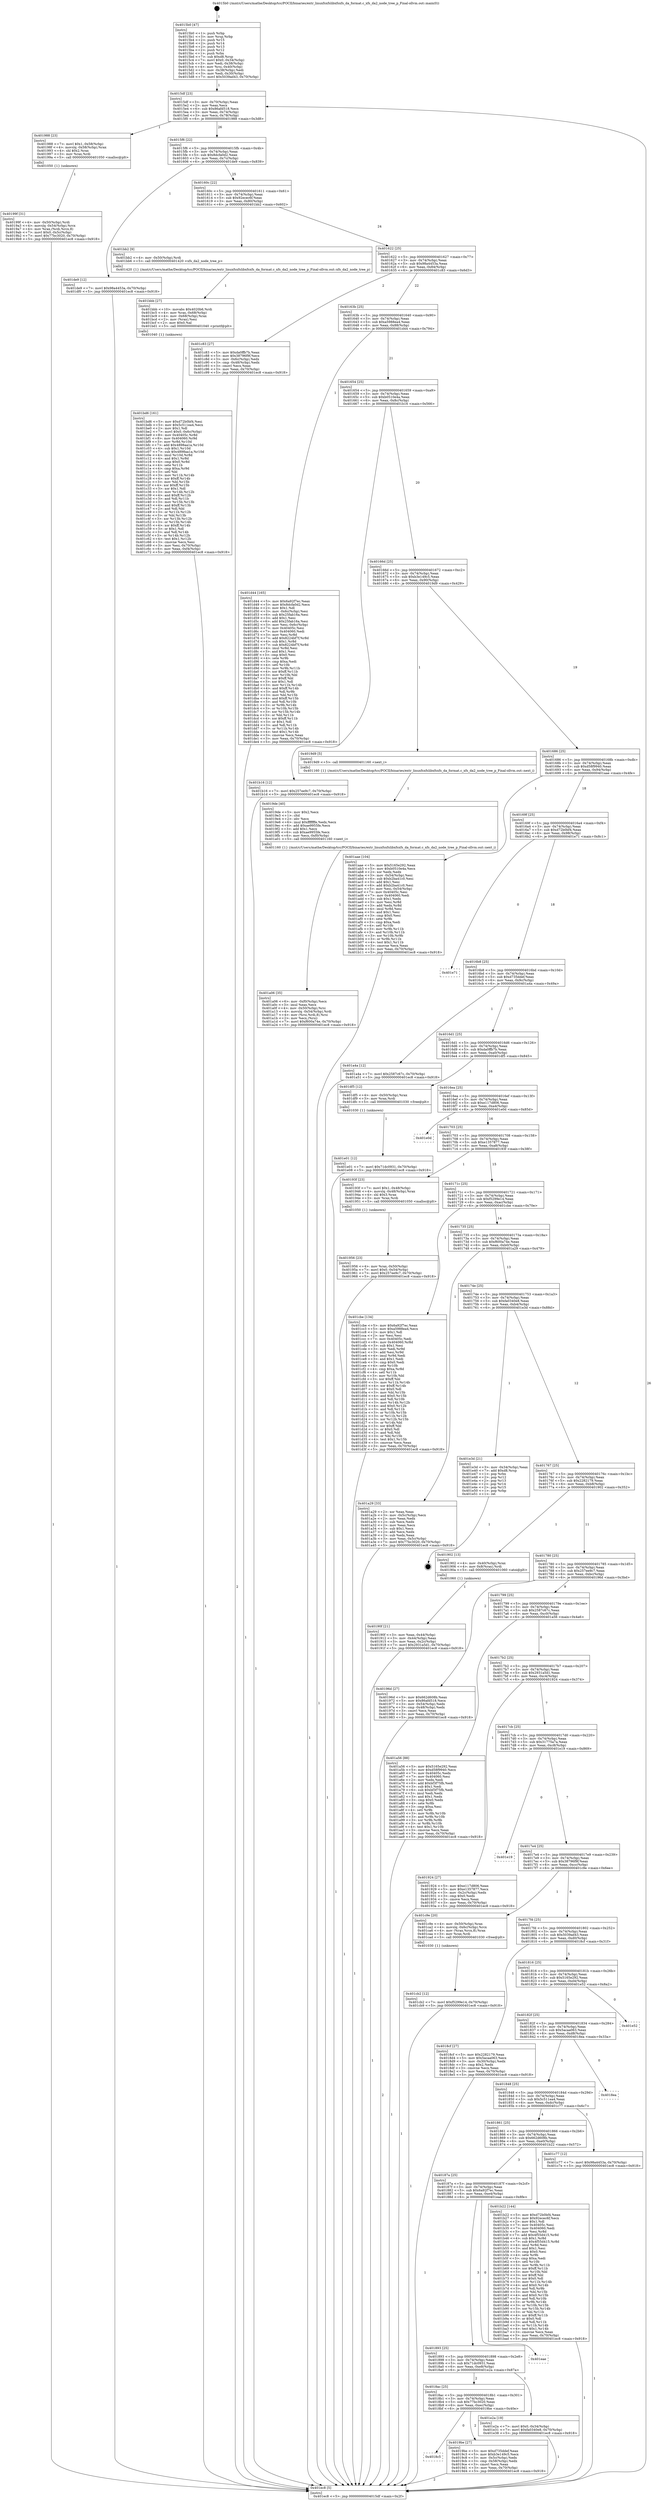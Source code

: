 digraph "0x4015b0" {
  label = "0x4015b0 (/mnt/c/Users/mathe/Desktop/tcc/POCII/binaries/extr_linuxfsxfslibxfsxfs_da_format.c_xfs_da2_node_tree_p_Final-ollvm.out::main(0))"
  labelloc = "t"
  node[shape=record]

  Entry [label="",width=0.3,height=0.3,shape=circle,fillcolor=black,style=filled]
  "0x4015df" [label="{
     0x4015df [23]\l
     | [instrs]\l
     &nbsp;&nbsp;0x4015df \<+3\>: mov -0x70(%rbp),%eax\l
     &nbsp;&nbsp;0x4015e2 \<+2\>: mov %eax,%ecx\l
     &nbsp;&nbsp;0x4015e4 \<+6\>: sub $0x86afd518,%ecx\l
     &nbsp;&nbsp;0x4015ea \<+3\>: mov %eax,-0x74(%rbp)\l
     &nbsp;&nbsp;0x4015ed \<+3\>: mov %ecx,-0x78(%rbp)\l
     &nbsp;&nbsp;0x4015f0 \<+6\>: je 0000000000401988 \<main+0x3d8\>\l
  }"]
  "0x401988" [label="{
     0x401988 [23]\l
     | [instrs]\l
     &nbsp;&nbsp;0x401988 \<+7\>: movl $0x1,-0x58(%rbp)\l
     &nbsp;&nbsp;0x40198f \<+4\>: movslq -0x58(%rbp),%rax\l
     &nbsp;&nbsp;0x401993 \<+4\>: shl $0x2,%rax\l
     &nbsp;&nbsp;0x401997 \<+3\>: mov %rax,%rdi\l
     &nbsp;&nbsp;0x40199a \<+5\>: call 0000000000401050 \<malloc@plt\>\l
     | [calls]\l
     &nbsp;&nbsp;0x401050 \{1\} (unknown)\l
  }"]
  "0x4015f6" [label="{
     0x4015f6 [22]\l
     | [instrs]\l
     &nbsp;&nbsp;0x4015f6 \<+5\>: jmp 00000000004015fb \<main+0x4b\>\l
     &nbsp;&nbsp;0x4015fb \<+3\>: mov -0x74(%rbp),%eax\l
     &nbsp;&nbsp;0x4015fe \<+5\>: sub $0x8dcfa0d2,%eax\l
     &nbsp;&nbsp;0x401603 \<+3\>: mov %eax,-0x7c(%rbp)\l
     &nbsp;&nbsp;0x401606 \<+6\>: je 0000000000401de9 \<main+0x839\>\l
  }"]
  Exit [label="",width=0.3,height=0.3,shape=circle,fillcolor=black,style=filled,peripheries=2]
  "0x401de9" [label="{
     0x401de9 [12]\l
     | [instrs]\l
     &nbsp;&nbsp;0x401de9 \<+7\>: movl $0x98a4453a,-0x70(%rbp)\l
     &nbsp;&nbsp;0x401df0 \<+5\>: jmp 0000000000401ec8 \<main+0x918\>\l
  }"]
  "0x40160c" [label="{
     0x40160c [22]\l
     | [instrs]\l
     &nbsp;&nbsp;0x40160c \<+5\>: jmp 0000000000401611 \<main+0x61\>\l
     &nbsp;&nbsp;0x401611 \<+3\>: mov -0x74(%rbp),%eax\l
     &nbsp;&nbsp;0x401614 \<+5\>: sub $0x92ecec6f,%eax\l
     &nbsp;&nbsp;0x401619 \<+3\>: mov %eax,-0x80(%rbp)\l
     &nbsp;&nbsp;0x40161c \<+6\>: je 0000000000401bb2 \<main+0x602\>\l
  }"]
  "0x401e01" [label="{
     0x401e01 [12]\l
     | [instrs]\l
     &nbsp;&nbsp;0x401e01 \<+7\>: movl $0x71dc0931,-0x70(%rbp)\l
     &nbsp;&nbsp;0x401e08 \<+5\>: jmp 0000000000401ec8 \<main+0x918\>\l
  }"]
  "0x401bb2" [label="{
     0x401bb2 [9]\l
     | [instrs]\l
     &nbsp;&nbsp;0x401bb2 \<+4\>: mov -0x50(%rbp),%rdi\l
     &nbsp;&nbsp;0x401bb6 \<+5\>: call 0000000000401420 \<xfs_da2_node_tree_p\>\l
     | [calls]\l
     &nbsp;&nbsp;0x401420 \{1\} (/mnt/c/Users/mathe/Desktop/tcc/POCII/binaries/extr_linuxfsxfslibxfsxfs_da_format.c_xfs_da2_node_tree_p_Final-ollvm.out::xfs_da2_node_tree_p)\l
  }"]
  "0x401622" [label="{
     0x401622 [25]\l
     | [instrs]\l
     &nbsp;&nbsp;0x401622 \<+5\>: jmp 0000000000401627 \<main+0x77\>\l
     &nbsp;&nbsp;0x401627 \<+3\>: mov -0x74(%rbp),%eax\l
     &nbsp;&nbsp;0x40162a \<+5\>: sub $0x98a4453a,%eax\l
     &nbsp;&nbsp;0x40162f \<+6\>: mov %eax,-0x84(%rbp)\l
     &nbsp;&nbsp;0x401635 \<+6\>: je 0000000000401c83 \<main+0x6d3\>\l
  }"]
  "0x401cb2" [label="{
     0x401cb2 [12]\l
     | [instrs]\l
     &nbsp;&nbsp;0x401cb2 \<+7\>: movl $0xf5299e14,-0x70(%rbp)\l
     &nbsp;&nbsp;0x401cb9 \<+5\>: jmp 0000000000401ec8 \<main+0x918\>\l
  }"]
  "0x401c83" [label="{
     0x401c83 [27]\l
     | [instrs]\l
     &nbsp;&nbsp;0x401c83 \<+5\>: mov $0xda0ffb7b,%eax\l
     &nbsp;&nbsp;0x401c88 \<+5\>: mov $0x38796f9f,%ecx\l
     &nbsp;&nbsp;0x401c8d \<+3\>: mov -0x6c(%rbp),%edx\l
     &nbsp;&nbsp;0x401c90 \<+3\>: cmp -0x48(%rbp),%edx\l
     &nbsp;&nbsp;0x401c93 \<+3\>: cmovl %ecx,%eax\l
     &nbsp;&nbsp;0x401c96 \<+3\>: mov %eax,-0x70(%rbp)\l
     &nbsp;&nbsp;0x401c99 \<+5\>: jmp 0000000000401ec8 \<main+0x918\>\l
  }"]
  "0x40163b" [label="{
     0x40163b [25]\l
     | [instrs]\l
     &nbsp;&nbsp;0x40163b \<+5\>: jmp 0000000000401640 \<main+0x90\>\l
     &nbsp;&nbsp;0x401640 \<+3\>: mov -0x74(%rbp),%eax\l
     &nbsp;&nbsp;0x401643 \<+5\>: sub $0xa5988ea4,%eax\l
     &nbsp;&nbsp;0x401648 \<+6\>: mov %eax,-0x88(%rbp)\l
     &nbsp;&nbsp;0x40164e \<+6\>: je 0000000000401d44 \<main+0x794\>\l
  }"]
  "0x401bd6" [label="{
     0x401bd6 [161]\l
     | [instrs]\l
     &nbsp;&nbsp;0x401bd6 \<+5\>: mov $0xd72b0bf4,%esi\l
     &nbsp;&nbsp;0x401bdb \<+5\>: mov $0x5c511ea4,%ecx\l
     &nbsp;&nbsp;0x401be0 \<+2\>: mov $0x1,%dl\l
     &nbsp;&nbsp;0x401be2 \<+7\>: movl $0x0,-0x6c(%rbp)\l
     &nbsp;&nbsp;0x401be9 \<+8\>: mov 0x40405c,%r8d\l
     &nbsp;&nbsp;0x401bf1 \<+8\>: mov 0x404060,%r9d\l
     &nbsp;&nbsp;0x401bf9 \<+3\>: mov %r8d,%r10d\l
     &nbsp;&nbsp;0x401bfc \<+7\>: add $0x4898aa1a,%r10d\l
     &nbsp;&nbsp;0x401c03 \<+4\>: sub $0x1,%r10d\l
     &nbsp;&nbsp;0x401c07 \<+7\>: sub $0x4898aa1a,%r10d\l
     &nbsp;&nbsp;0x401c0e \<+4\>: imul %r10d,%r8d\l
     &nbsp;&nbsp;0x401c12 \<+4\>: and $0x1,%r8d\l
     &nbsp;&nbsp;0x401c16 \<+4\>: cmp $0x0,%r8d\l
     &nbsp;&nbsp;0x401c1a \<+4\>: sete %r11b\l
     &nbsp;&nbsp;0x401c1e \<+4\>: cmp $0xa,%r9d\l
     &nbsp;&nbsp;0x401c22 \<+3\>: setl %bl\l
     &nbsp;&nbsp;0x401c25 \<+3\>: mov %r11b,%r14b\l
     &nbsp;&nbsp;0x401c28 \<+4\>: xor $0xff,%r14b\l
     &nbsp;&nbsp;0x401c2c \<+3\>: mov %bl,%r15b\l
     &nbsp;&nbsp;0x401c2f \<+4\>: xor $0xff,%r15b\l
     &nbsp;&nbsp;0x401c33 \<+3\>: xor $0x1,%dl\l
     &nbsp;&nbsp;0x401c36 \<+3\>: mov %r14b,%r12b\l
     &nbsp;&nbsp;0x401c39 \<+4\>: and $0xff,%r12b\l
     &nbsp;&nbsp;0x401c3d \<+3\>: and %dl,%r11b\l
     &nbsp;&nbsp;0x401c40 \<+3\>: mov %r15b,%r13b\l
     &nbsp;&nbsp;0x401c43 \<+4\>: and $0xff,%r13b\l
     &nbsp;&nbsp;0x401c47 \<+2\>: and %dl,%bl\l
     &nbsp;&nbsp;0x401c49 \<+3\>: or %r11b,%r12b\l
     &nbsp;&nbsp;0x401c4c \<+3\>: or %bl,%r13b\l
     &nbsp;&nbsp;0x401c4f \<+3\>: xor %r13b,%r12b\l
     &nbsp;&nbsp;0x401c52 \<+3\>: or %r15b,%r14b\l
     &nbsp;&nbsp;0x401c55 \<+4\>: xor $0xff,%r14b\l
     &nbsp;&nbsp;0x401c59 \<+3\>: or $0x1,%dl\l
     &nbsp;&nbsp;0x401c5c \<+3\>: and %dl,%r14b\l
     &nbsp;&nbsp;0x401c5f \<+3\>: or %r14b,%r12b\l
     &nbsp;&nbsp;0x401c62 \<+4\>: test $0x1,%r12b\l
     &nbsp;&nbsp;0x401c66 \<+3\>: cmovne %ecx,%esi\l
     &nbsp;&nbsp;0x401c69 \<+3\>: mov %esi,-0x70(%rbp)\l
     &nbsp;&nbsp;0x401c6c \<+6\>: mov %eax,-0xf4(%rbp)\l
     &nbsp;&nbsp;0x401c72 \<+5\>: jmp 0000000000401ec8 \<main+0x918\>\l
  }"]
  "0x401d44" [label="{
     0x401d44 [165]\l
     | [instrs]\l
     &nbsp;&nbsp;0x401d44 \<+5\>: mov $0x6a92f7ec,%eax\l
     &nbsp;&nbsp;0x401d49 \<+5\>: mov $0x8dcfa0d2,%ecx\l
     &nbsp;&nbsp;0x401d4e \<+2\>: mov $0x1,%dl\l
     &nbsp;&nbsp;0x401d50 \<+3\>: mov -0x6c(%rbp),%esi\l
     &nbsp;&nbsp;0x401d53 \<+6\>: sub $0x25fab16a,%esi\l
     &nbsp;&nbsp;0x401d59 \<+3\>: add $0x1,%esi\l
     &nbsp;&nbsp;0x401d5c \<+6\>: add $0x25fab16a,%esi\l
     &nbsp;&nbsp;0x401d62 \<+3\>: mov %esi,-0x6c(%rbp)\l
     &nbsp;&nbsp;0x401d65 \<+7\>: mov 0x40405c,%esi\l
     &nbsp;&nbsp;0x401d6c \<+7\>: mov 0x404060,%edi\l
     &nbsp;&nbsp;0x401d73 \<+3\>: mov %esi,%r8d\l
     &nbsp;&nbsp;0x401d76 \<+7\>: add $0x8224bf7f,%r8d\l
     &nbsp;&nbsp;0x401d7d \<+4\>: sub $0x1,%r8d\l
     &nbsp;&nbsp;0x401d81 \<+7\>: sub $0x8224bf7f,%r8d\l
     &nbsp;&nbsp;0x401d88 \<+4\>: imul %r8d,%esi\l
     &nbsp;&nbsp;0x401d8c \<+3\>: and $0x1,%esi\l
     &nbsp;&nbsp;0x401d8f \<+3\>: cmp $0x0,%esi\l
     &nbsp;&nbsp;0x401d92 \<+4\>: sete %r9b\l
     &nbsp;&nbsp;0x401d96 \<+3\>: cmp $0xa,%edi\l
     &nbsp;&nbsp;0x401d99 \<+4\>: setl %r10b\l
     &nbsp;&nbsp;0x401d9d \<+3\>: mov %r9b,%r11b\l
     &nbsp;&nbsp;0x401da0 \<+4\>: xor $0xff,%r11b\l
     &nbsp;&nbsp;0x401da4 \<+3\>: mov %r10b,%bl\l
     &nbsp;&nbsp;0x401da7 \<+3\>: xor $0xff,%bl\l
     &nbsp;&nbsp;0x401daa \<+3\>: xor $0x1,%dl\l
     &nbsp;&nbsp;0x401dad \<+3\>: mov %r11b,%r14b\l
     &nbsp;&nbsp;0x401db0 \<+4\>: and $0xff,%r14b\l
     &nbsp;&nbsp;0x401db4 \<+3\>: and %dl,%r9b\l
     &nbsp;&nbsp;0x401db7 \<+3\>: mov %bl,%r15b\l
     &nbsp;&nbsp;0x401dba \<+4\>: and $0xff,%r15b\l
     &nbsp;&nbsp;0x401dbe \<+3\>: and %dl,%r10b\l
     &nbsp;&nbsp;0x401dc1 \<+3\>: or %r9b,%r14b\l
     &nbsp;&nbsp;0x401dc4 \<+3\>: or %r10b,%r15b\l
     &nbsp;&nbsp;0x401dc7 \<+3\>: xor %r15b,%r14b\l
     &nbsp;&nbsp;0x401dca \<+3\>: or %bl,%r11b\l
     &nbsp;&nbsp;0x401dcd \<+4\>: xor $0xff,%r11b\l
     &nbsp;&nbsp;0x401dd1 \<+3\>: or $0x1,%dl\l
     &nbsp;&nbsp;0x401dd4 \<+3\>: and %dl,%r11b\l
     &nbsp;&nbsp;0x401dd7 \<+3\>: or %r11b,%r14b\l
     &nbsp;&nbsp;0x401dda \<+4\>: test $0x1,%r14b\l
     &nbsp;&nbsp;0x401dde \<+3\>: cmovne %ecx,%eax\l
     &nbsp;&nbsp;0x401de1 \<+3\>: mov %eax,-0x70(%rbp)\l
     &nbsp;&nbsp;0x401de4 \<+5\>: jmp 0000000000401ec8 \<main+0x918\>\l
  }"]
  "0x401654" [label="{
     0x401654 [25]\l
     | [instrs]\l
     &nbsp;&nbsp;0x401654 \<+5\>: jmp 0000000000401659 \<main+0xa9\>\l
     &nbsp;&nbsp;0x401659 \<+3\>: mov -0x74(%rbp),%eax\l
     &nbsp;&nbsp;0x40165c \<+5\>: sub $0xb0510e4a,%eax\l
     &nbsp;&nbsp;0x401661 \<+6\>: mov %eax,-0x8c(%rbp)\l
     &nbsp;&nbsp;0x401667 \<+6\>: je 0000000000401b16 \<main+0x566\>\l
  }"]
  "0x401bbb" [label="{
     0x401bbb [27]\l
     | [instrs]\l
     &nbsp;&nbsp;0x401bbb \<+10\>: movabs $0x4020b6,%rdi\l
     &nbsp;&nbsp;0x401bc5 \<+4\>: mov %rax,-0x68(%rbp)\l
     &nbsp;&nbsp;0x401bc9 \<+4\>: mov -0x68(%rbp),%rax\l
     &nbsp;&nbsp;0x401bcd \<+2\>: mov (%rax),%esi\l
     &nbsp;&nbsp;0x401bcf \<+2\>: mov $0x0,%al\l
     &nbsp;&nbsp;0x401bd1 \<+5\>: call 0000000000401040 \<printf@plt\>\l
     | [calls]\l
     &nbsp;&nbsp;0x401040 \{1\} (unknown)\l
  }"]
  "0x401b16" [label="{
     0x401b16 [12]\l
     | [instrs]\l
     &nbsp;&nbsp;0x401b16 \<+7\>: movl $0x257ee9c7,-0x70(%rbp)\l
     &nbsp;&nbsp;0x401b1d \<+5\>: jmp 0000000000401ec8 \<main+0x918\>\l
  }"]
  "0x40166d" [label="{
     0x40166d [25]\l
     | [instrs]\l
     &nbsp;&nbsp;0x40166d \<+5\>: jmp 0000000000401672 \<main+0xc2\>\l
     &nbsp;&nbsp;0x401672 \<+3\>: mov -0x74(%rbp),%eax\l
     &nbsp;&nbsp;0x401675 \<+5\>: sub $0xb3e149c5,%eax\l
     &nbsp;&nbsp;0x40167a \<+6\>: mov %eax,-0x90(%rbp)\l
     &nbsp;&nbsp;0x401680 \<+6\>: je 00000000004019d9 \<main+0x429\>\l
  }"]
  "0x401a06" [label="{
     0x401a06 [35]\l
     | [instrs]\l
     &nbsp;&nbsp;0x401a06 \<+6\>: mov -0xf0(%rbp),%ecx\l
     &nbsp;&nbsp;0x401a0c \<+3\>: imul %eax,%ecx\l
     &nbsp;&nbsp;0x401a0f \<+4\>: mov -0x50(%rbp),%rsi\l
     &nbsp;&nbsp;0x401a13 \<+4\>: movslq -0x54(%rbp),%rdi\l
     &nbsp;&nbsp;0x401a17 \<+4\>: mov (%rsi,%rdi,8),%rsi\l
     &nbsp;&nbsp;0x401a1b \<+2\>: mov %ecx,(%rsi)\l
     &nbsp;&nbsp;0x401a1d \<+7\>: movl $0xf600a74e,-0x70(%rbp)\l
     &nbsp;&nbsp;0x401a24 \<+5\>: jmp 0000000000401ec8 \<main+0x918\>\l
  }"]
  "0x4019d9" [label="{
     0x4019d9 [5]\l
     | [instrs]\l
     &nbsp;&nbsp;0x4019d9 \<+5\>: call 0000000000401160 \<next_i\>\l
     | [calls]\l
     &nbsp;&nbsp;0x401160 \{1\} (/mnt/c/Users/mathe/Desktop/tcc/POCII/binaries/extr_linuxfsxfslibxfsxfs_da_format.c_xfs_da2_node_tree_p_Final-ollvm.out::next_i)\l
  }"]
  "0x401686" [label="{
     0x401686 [25]\l
     | [instrs]\l
     &nbsp;&nbsp;0x401686 \<+5\>: jmp 000000000040168b \<main+0xdb\>\l
     &nbsp;&nbsp;0x40168b \<+3\>: mov -0x74(%rbp),%eax\l
     &nbsp;&nbsp;0x40168e \<+5\>: sub $0xd58f9940,%eax\l
     &nbsp;&nbsp;0x401693 \<+6\>: mov %eax,-0x94(%rbp)\l
     &nbsp;&nbsp;0x401699 \<+6\>: je 0000000000401aae \<main+0x4fe\>\l
  }"]
  "0x4019de" [label="{
     0x4019de [40]\l
     | [instrs]\l
     &nbsp;&nbsp;0x4019de \<+5\>: mov $0x2,%ecx\l
     &nbsp;&nbsp;0x4019e3 \<+1\>: cltd\l
     &nbsp;&nbsp;0x4019e4 \<+2\>: idiv %ecx\l
     &nbsp;&nbsp;0x4019e6 \<+6\>: imul $0xfffffffe,%edx,%ecx\l
     &nbsp;&nbsp;0x4019ec \<+6\>: add $0xae9955fe,%ecx\l
     &nbsp;&nbsp;0x4019f2 \<+3\>: add $0x1,%ecx\l
     &nbsp;&nbsp;0x4019f5 \<+6\>: sub $0xae9955fe,%ecx\l
     &nbsp;&nbsp;0x4019fb \<+6\>: mov %ecx,-0xf0(%rbp)\l
     &nbsp;&nbsp;0x401a01 \<+5\>: call 0000000000401160 \<next_i\>\l
     | [calls]\l
     &nbsp;&nbsp;0x401160 \{1\} (/mnt/c/Users/mathe/Desktop/tcc/POCII/binaries/extr_linuxfsxfslibxfsxfs_da_format.c_xfs_da2_node_tree_p_Final-ollvm.out::next_i)\l
  }"]
  "0x401aae" [label="{
     0x401aae [104]\l
     | [instrs]\l
     &nbsp;&nbsp;0x401aae \<+5\>: mov $0x5165e292,%eax\l
     &nbsp;&nbsp;0x401ab3 \<+5\>: mov $0xb0510e4a,%ecx\l
     &nbsp;&nbsp;0x401ab8 \<+2\>: xor %edx,%edx\l
     &nbsp;&nbsp;0x401aba \<+3\>: mov -0x54(%rbp),%esi\l
     &nbsp;&nbsp;0x401abd \<+6\>: sub $0xb2ba41c0,%esi\l
     &nbsp;&nbsp;0x401ac3 \<+3\>: add $0x1,%esi\l
     &nbsp;&nbsp;0x401ac6 \<+6\>: add $0xb2ba41c0,%esi\l
     &nbsp;&nbsp;0x401acc \<+3\>: mov %esi,-0x54(%rbp)\l
     &nbsp;&nbsp;0x401acf \<+7\>: mov 0x40405c,%esi\l
     &nbsp;&nbsp;0x401ad6 \<+7\>: mov 0x404060,%edi\l
     &nbsp;&nbsp;0x401add \<+3\>: sub $0x1,%edx\l
     &nbsp;&nbsp;0x401ae0 \<+3\>: mov %esi,%r8d\l
     &nbsp;&nbsp;0x401ae3 \<+3\>: add %edx,%r8d\l
     &nbsp;&nbsp;0x401ae6 \<+4\>: imul %r8d,%esi\l
     &nbsp;&nbsp;0x401aea \<+3\>: and $0x1,%esi\l
     &nbsp;&nbsp;0x401aed \<+3\>: cmp $0x0,%esi\l
     &nbsp;&nbsp;0x401af0 \<+4\>: sete %r9b\l
     &nbsp;&nbsp;0x401af4 \<+3\>: cmp $0xa,%edi\l
     &nbsp;&nbsp;0x401af7 \<+4\>: setl %r10b\l
     &nbsp;&nbsp;0x401afb \<+3\>: mov %r9b,%r11b\l
     &nbsp;&nbsp;0x401afe \<+3\>: and %r10b,%r11b\l
     &nbsp;&nbsp;0x401b01 \<+3\>: xor %r10b,%r9b\l
     &nbsp;&nbsp;0x401b04 \<+3\>: or %r9b,%r11b\l
     &nbsp;&nbsp;0x401b07 \<+4\>: test $0x1,%r11b\l
     &nbsp;&nbsp;0x401b0b \<+3\>: cmovne %ecx,%eax\l
     &nbsp;&nbsp;0x401b0e \<+3\>: mov %eax,-0x70(%rbp)\l
     &nbsp;&nbsp;0x401b11 \<+5\>: jmp 0000000000401ec8 \<main+0x918\>\l
  }"]
  "0x40169f" [label="{
     0x40169f [25]\l
     | [instrs]\l
     &nbsp;&nbsp;0x40169f \<+5\>: jmp 00000000004016a4 \<main+0xf4\>\l
     &nbsp;&nbsp;0x4016a4 \<+3\>: mov -0x74(%rbp),%eax\l
     &nbsp;&nbsp;0x4016a7 \<+5\>: sub $0xd72b0bf4,%eax\l
     &nbsp;&nbsp;0x4016ac \<+6\>: mov %eax,-0x98(%rbp)\l
     &nbsp;&nbsp;0x4016b2 \<+6\>: je 0000000000401e71 \<main+0x8c1\>\l
  }"]
  "0x4018c5" [label="{
     0x4018c5\l
  }", style=dashed]
  "0x401e71" [label="{
     0x401e71\l
  }", style=dashed]
  "0x4016b8" [label="{
     0x4016b8 [25]\l
     | [instrs]\l
     &nbsp;&nbsp;0x4016b8 \<+5\>: jmp 00000000004016bd \<main+0x10d\>\l
     &nbsp;&nbsp;0x4016bd \<+3\>: mov -0x74(%rbp),%eax\l
     &nbsp;&nbsp;0x4016c0 \<+5\>: sub $0xd735ddef,%eax\l
     &nbsp;&nbsp;0x4016c5 \<+6\>: mov %eax,-0x9c(%rbp)\l
     &nbsp;&nbsp;0x4016cb \<+6\>: je 0000000000401a4a \<main+0x49a\>\l
  }"]
  "0x4019be" [label="{
     0x4019be [27]\l
     | [instrs]\l
     &nbsp;&nbsp;0x4019be \<+5\>: mov $0xd735ddef,%eax\l
     &nbsp;&nbsp;0x4019c3 \<+5\>: mov $0xb3e149c5,%ecx\l
     &nbsp;&nbsp;0x4019c8 \<+3\>: mov -0x5c(%rbp),%edx\l
     &nbsp;&nbsp;0x4019cb \<+3\>: cmp -0x58(%rbp),%edx\l
     &nbsp;&nbsp;0x4019ce \<+3\>: cmovl %ecx,%eax\l
     &nbsp;&nbsp;0x4019d1 \<+3\>: mov %eax,-0x70(%rbp)\l
     &nbsp;&nbsp;0x4019d4 \<+5\>: jmp 0000000000401ec8 \<main+0x918\>\l
  }"]
  "0x401a4a" [label="{
     0x401a4a [12]\l
     | [instrs]\l
     &nbsp;&nbsp;0x401a4a \<+7\>: movl $0x2587c67c,-0x70(%rbp)\l
     &nbsp;&nbsp;0x401a51 \<+5\>: jmp 0000000000401ec8 \<main+0x918\>\l
  }"]
  "0x4016d1" [label="{
     0x4016d1 [25]\l
     | [instrs]\l
     &nbsp;&nbsp;0x4016d1 \<+5\>: jmp 00000000004016d6 \<main+0x126\>\l
     &nbsp;&nbsp;0x4016d6 \<+3\>: mov -0x74(%rbp),%eax\l
     &nbsp;&nbsp;0x4016d9 \<+5\>: sub $0xda0ffb7b,%eax\l
     &nbsp;&nbsp;0x4016de \<+6\>: mov %eax,-0xa0(%rbp)\l
     &nbsp;&nbsp;0x4016e4 \<+6\>: je 0000000000401df5 \<main+0x845\>\l
  }"]
  "0x4018ac" [label="{
     0x4018ac [25]\l
     | [instrs]\l
     &nbsp;&nbsp;0x4018ac \<+5\>: jmp 00000000004018b1 \<main+0x301\>\l
     &nbsp;&nbsp;0x4018b1 \<+3\>: mov -0x74(%rbp),%eax\l
     &nbsp;&nbsp;0x4018b4 \<+5\>: sub $0x77bc3020,%eax\l
     &nbsp;&nbsp;0x4018b9 \<+6\>: mov %eax,-0xec(%rbp)\l
     &nbsp;&nbsp;0x4018bf \<+6\>: je 00000000004019be \<main+0x40e\>\l
  }"]
  "0x401df5" [label="{
     0x401df5 [12]\l
     | [instrs]\l
     &nbsp;&nbsp;0x401df5 \<+4\>: mov -0x50(%rbp),%rax\l
     &nbsp;&nbsp;0x401df9 \<+3\>: mov %rax,%rdi\l
     &nbsp;&nbsp;0x401dfc \<+5\>: call 0000000000401030 \<free@plt\>\l
     | [calls]\l
     &nbsp;&nbsp;0x401030 \{1\} (unknown)\l
  }"]
  "0x4016ea" [label="{
     0x4016ea [25]\l
     | [instrs]\l
     &nbsp;&nbsp;0x4016ea \<+5\>: jmp 00000000004016ef \<main+0x13f\>\l
     &nbsp;&nbsp;0x4016ef \<+3\>: mov -0x74(%rbp),%eax\l
     &nbsp;&nbsp;0x4016f2 \<+5\>: sub $0xe117d806,%eax\l
     &nbsp;&nbsp;0x4016f7 \<+6\>: mov %eax,-0xa4(%rbp)\l
     &nbsp;&nbsp;0x4016fd \<+6\>: je 0000000000401e0d \<main+0x85d\>\l
  }"]
  "0x401e2a" [label="{
     0x401e2a [19]\l
     | [instrs]\l
     &nbsp;&nbsp;0x401e2a \<+7\>: movl $0x0,-0x34(%rbp)\l
     &nbsp;&nbsp;0x401e31 \<+7\>: movl $0xfa0340e8,-0x70(%rbp)\l
     &nbsp;&nbsp;0x401e38 \<+5\>: jmp 0000000000401ec8 \<main+0x918\>\l
  }"]
  "0x401e0d" [label="{
     0x401e0d\l
  }", style=dashed]
  "0x401703" [label="{
     0x401703 [25]\l
     | [instrs]\l
     &nbsp;&nbsp;0x401703 \<+5\>: jmp 0000000000401708 \<main+0x158\>\l
     &nbsp;&nbsp;0x401708 \<+3\>: mov -0x74(%rbp),%eax\l
     &nbsp;&nbsp;0x40170b \<+5\>: sub $0xe1357877,%eax\l
     &nbsp;&nbsp;0x401710 \<+6\>: mov %eax,-0xa8(%rbp)\l
     &nbsp;&nbsp;0x401716 \<+6\>: je 000000000040193f \<main+0x38f\>\l
  }"]
  "0x401893" [label="{
     0x401893 [25]\l
     | [instrs]\l
     &nbsp;&nbsp;0x401893 \<+5\>: jmp 0000000000401898 \<main+0x2e8\>\l
     &nbsp;&nbsp;0x401898 \<+3\>: mov -0x74(%rbp),%eax\l
     &nbsp;&nbsp;0x40189b \<+5\>: sub $0x71dc0931,%eax\l
     &nbsp;&nbsp;0x4018a0 \<+6\>: mov %eax,-0xe8(%rbp)\l
     &nbsp;&nbsp;0x4018a6 \<+6\>: je 0000000000401e2a \<main+0x87a\>\l
  }"]
  "0x40193f" [label="{
     0x40193f [23]\l
     | [instrs]\l
     &nbsp;&nbsp;0x40193f \<+7\>: movl $0x1,-0x48(%rbp)\l
     &nbsp;&nbsp;0x401946 \<+4\>: movslq -0x48(%rbp),%rax\l
     &nbsp;&nbsp;0x40194a \<+4\>: shl $0x3,%rax\l
     &nbsp;&nbsp;0x40194e \<+3\>: mov %rax,%rdi\l
     &nbsp;&nbsp;0x401951 \<+5\>: call 0000000000401050 \<malloc@plt\>\l
     | [calls]\l
     &nbsp;&nbsp;0x401050 \{1\} (unknown)\l
  }"]
  "0x40171c" [label="{
     0x40171c [25]\l
     | [instrs]\l
     &nbsp;&nbsp;0x40171c \<+5\>: jmp 0000000000401721 \<main+0x171\>\l
     &nbsp;&nbsp;0x401721 \<+3\>: mov -0x74(%rbp),%eax\l
     &nbsp;&nbsp;0x401724 \<+5\>: sub $0xf5299e14,%eax\l
     &nbsp;&nbsp;0x401729 \<+6\>: mov %eax,-0xac(%rbp)\l
     &nbsp;&nbsp;0x40172f \<+6\>: je 0000000000401cbe \<main+0x70e\>\l
  }"]
  "0x401eae" [label="{
     0x401eae\l
  }", style=dashed]
  "0x401cbe" [label="{
     0x401cbe [134]\l
     | [instrs]\l
     &nbsp;&nbsp;0x401cbe \<+5\>: mov $0x6a92f7ec,%eax\l
     &nbsp;&nbsp;0x401cc3 \<+5\>: mov $0xa5988ea4,%ecx\l
     &nbsp;&nbsp;0x401cc8 \<+2\>: mov $0x1,%dl\l
     &nbsp;&nbsp;0x401cca \<+2\>: xor %esi,%esi\l
     &nbsp;&nbsp;0x401ccc \<+7\>: mov 0x40405c,%edi\l
     &nbsp;&nbsp;0x401cd3 \<+8\>: mov 0x404060,%r8d\l
     &nbsp;&nbsp;0x401cdb \<+3\>: sub $0x1,%esi\l
     &nbsp;&nbsp;0x401cde \<+3\>: mov %edi,%r9d\l
     &nbsp;&nbsp;0x401ce1 \<+3\>: add %esi,%r9d\l
     &nbsp;&nbsp;0x401ce4 \<+4\>: imul %r9d,%edi\l
     &nbsp;&nbsp;0x401ce8 \<+3\>: and $0x1,%edi\l
     &nbsp;&nbsp;0x401ceb \<+3\>: cmp $0x0,%edi\l
     &nbsp;&nbsp;0x401cee \<+4\>: sete %r10b\l
     &nbsp;&nbsp;0x401cf2 \<+4\>: cmp $0xa,%r8d\l
     &nbsp;&nbsp;0x401cf6 \<+4\>: setl %r11b\l
     &nbsp;&nbsp;0x401cfa \<+3\>: mov %r10b,%bl\l
     &nbsp;&nbsp;0x401cfd \<+3\>: xor $0xff,%bl\l
     &nbsp;&nbsp;0x401d00 \<+3\>: mov %r11b,%r14b\l
     &nbsp;&nbsp;0x401d03 \<+4\>: xor $0xff,%r14b\l
     &nbsp;&nbsp;0x401d07 \<+3\>: xor $0x0,%dl\l
     &nbsp;&nbsp;0x401d0a \<+3\>: mov %bl,%r15b\l
     &nbsp;&nbsp;0x401d0d \<+4\>: and $0x0,%r15b\l
     &nbsp;&nbsp;0x401d11 \<+3\>: and %dl,%r10b\l
     &nbsp;&nbsp;0x401d14 \<+3\>: mov %r14b,%r12b\l
     &nbsp;&nbsp;0x401d17 \<+4\>: and $0x0,%r12b\l
     &nbsp;&nbsp;0x401d1b \<+3\>: and %dl,%r11b\l
     &nbsp;&nbsp;0x401d1e \<+3\>: or %r10b,%r15b\l
     &nbsp;&nbsp;0x401d21 \<+3\>: or %r11b,%r12b\l
     &nbsp;&nbsp;0x401d24 \<+3\>: xor %r12b,%r15b\l
     &nbsp;&nbsp;0x401d27 \<+3\>: or %r14b,%bl\l
     &nbsp;&nbsp;0x401d2a \<+3\>: xor $0xff,%bl\l
     &nbsp;&nbsp;0x401d2d \<+3\>: or $0x0,%dl\l
     &nbsp;&nbsp;0x401d30 \<+2\>: and %dl,%bl\l
     &nbsp;&nbsp;0x401d32 \<+3\>: or %bl,%r15b\l
     &nbsp;&nbsp;0x401d35 \<+4\>: test $0x1,%r15b\l
     &nbsp;&nbsp;0x401d39 \<+3\>: cmovne %ecx,%eax\l
     &nbsp;&nbsp;0x401d3c \<+3\>: mov %eax,-0x70(%rbp)\l
     &nbsp;&nbsp;0x401d3f \<+5\>: jmp 0000000000401ec8 \<main+0x918\>\l
  }"]
  "0x401735" [label="{
     0x401735 [25]\l
     | [instrs]\l
     &nbsp;&nbsp;0x401735 \<+5\>: jmp 000000000040173a \<main+0x18a\>\l
     &nbsp;&nbsp;0x40173a \<+3\>: mov -0x74(%rbp),%eax\l
     &nbsp;&nbsp;0x40173d \<+5\>: sub $0xf600a74e,%eax\l
     &nbsp;&nbsp;0x401742 \<+6\>: mov %eax,-0xb0(%rbp)\l
     &nbsp;&nbsp;0x401748 \<+6\>: je 0000000000401a29 \<main+0x479\>\l
  }"]
  "0x40187a" [label="{
     0x40187a [25]\l
     | [instrs]\l
     &nbsp;&nbsp;0x40187a \<+5\>: jmp 000000000040187f \<main+0x2cf\>\l
     &nbsp;&nbsp;0x40187f \<+3\>: mov -0x74(%rbp),%eax\l
     &nbsp;&nbsp;0x401882 \<+5\>: sub $0x6a92f7ec,%eax\l
     &nbsp;&nbsp;0x401887 \<+6\>: mov %eax,-0xe4(%rbp)\l
     &nbsp;&nbsp;0x40188d \<+6\>: je 0000000000401eae \<main+0x8fe\>\l
  }"]
  "0x401a29" [label="{
     0x401a29 [33]\l
     | [instrs]\l
     &nbsp;&nbsp;0x401a29 \<+2\>: xor %eax,%eax\l
     &nbsp;&nbsp;0x401a2b \<+3\>: mov -0x5c(%rbp),%ecx\l
     &nbsp;&nbsp;0x401a2e \<+2\>: mov %eax,%edx\l
     &nbsp;&nbsp;0x401a30 \<+2\>: sub %ecx,%edx\l
     &nbsp;&nbsp;0x401a32 \<+2\>: mov %eax,%ecx\l
     &nbsp;&nbsp;0x401a34 \<+3\>: sub $0x1,%ecx\l
     &nbsp;&nbsp;0x401a37 \<+2\>: add %ecx,%edx\l
     &nbsp;&nbsp;0x401a39 \<+2\>: sub %edx,%eax\l
     &nbsp;&nbsp;0x401a3b \<+3\>: mov %eax,-0x5c(%rbp)\l
     &nbsp;&nbsp;0x401a3e \<+7\>: movl $0x77bc3020,-0x70(%rbp)\l
     &nbsp;&nbsp;0x401a45 \<+5\>: jmp 0000000000401ec8 \<main+0x918\>\l
  }"]
  "0x40174e" [label="{
     0x40174e [25]\l
     | [instrs]\l
     &nbsp;&nbsp;0x40174e \<+5\>: jmp 0000000000401753 \<main+0x1a3\>\l
     &nbsp;&nbsp;0x401753 \<+3\>: mov -0x74(%rbp),%eax\l
     &nbsp;&nbsp;0x401756 \<+5\>: sub $0xfa0340e8,%eax\l
     &nbsp;&nbsp;0x40175b \<+6\>: mov %eax,-0xb4(%rbp)\l
     &nbsp;&nbsp;0x401761 \<+6\>: je 0000000000401e3d \<main+0x88d\>\l
  }"]
  "0x401b22" [label="{
     0x401b22 [144]\l
     | [instrs]\l
     &nbsp;&nbsp;0x401b22 \<+5\>: mov $0xd72b0bf4,%eax\l
     &nbsp;&nbsp;0x401b27 \<+5\>: mov $0x92ecec6f,%ecx\l
     &nbsp;&nbsp;0x401b2c \<+2\>: mov $0x1,%dl\l
     &nbsp;&nbsp;0x401b2e \<+7\>: mov 0x40405c,%esi\l
     &nbsp;&nbsp;0x401b35 \<+7\>: mov 0x404060,%edi\l
     &nbsp;&nbsp;0x401b3c \<+3\>: mov %esi,%r8d\l
     &nbsp;&nbsp;0x401b3f \<+7\>: add $0x4f55d415,%r8d\l
     &nbsp;&nbsp;0x401b46 \<+4\>: sub $0x1,%r8d\l
     &nbsp;&nbsp;0x401b4a \<+7\>: sub $0x4f55d415,%r8d\l
     &nbsp;&nbsp;0x401b51 \<+4\>: imul %r8d,%esi\l
     &nbsp;&nbsp;0x401b55 \<+3\>: and $0x1,%esi\l
     &nbsp;&nbsp;0x401b58 \<+3\>: cmp $0x0,%esi\l
     &nbsp;&nbsp;0x401b5b \<+4\>: sete %r9b\l
     &nbsp;&nbsp;0x401b5f \<+3\>: cmp $0xa,%edi\l
     &nbsp;&nbsp;0x401b62 \<+4\>: setl %r10b\l
     &nbsp;&nbsp;0x401b66 \<+3\>: mov %r9b,%r11b\l
     &nbsp;&nbsp;0x401b69 \<+4\>: xor $0xff,%r11b\l
     &nbsp;&nbsp;0x401b6d \<+3\>: mov %r10b,%bl\l
     &nbsp;&nbsp;0x401b70 \<+3\>: xor $0xff,%bl\l
     &nbsp;&nbsp;0x401b73 \<+3\>: xor $0x0,%dl\l
     &nbsp;&nbsp;0x401b76 \<+3\>: mov %r11b,%r14b\l
     &nbsp;&nbsp;0x401b79 \<+4\>: and $0x0,%r14b\l
     &nbsp;&nbsp;0x401b7d \<+3\>: and %dl,%r9b\l
     &nbsp;&nbsp;0x401b80 \<+3\>: mov %bl,%r15b\l
     &nbsp;&nbsp;0x401b83 \<+4\>: and $0x0,%r15b\l
     &nbsp;&nbsp;0x401b87 \<+3\>: and %dl,%r10b\l
     &nbsp;&nbsp;0x401b8a \<+3\>: or %r9b,%r14b\l
     &nbsp;&nbsp;0x401b8d \<+3\>: or %r10b,%r15b\l
     &nbsp;&nbsp;0x401b90 \<+3\>: xor %r15b,%r14b\l
     &nbsp;&nbsp;0x401b93 \<+3\>: or %bl,%r11b\l
     &nbsp;&nbsp;0x401b96 \<+4\>: xor $0xff,%r11b\l
     &nbsp;&nbsp;0x401b9a \<+3\>: or $0x0,%dl\l
     &nbsp;&nbsp;0x401b9d \<+3\>: and %dl,%r11b\l
     &nbsp;&nbsp;0x401ba0 \<+3\>: or %r11b,%r14b\l
     &nbsp;&nbsp;0x401ba3 \<+4\>: test $0x1,%r14b\l
     &nbsp;&nbsp;0x401ba7 \<+3\>: cmovne %ecx,%eax\l
     &nbsp;&nbsp;0x401baa \<+3\>: mov %eax,-0x70(%rbp)\l
     &nbsp;&nbsp;0x401bad \<+5\>: jmp 0000000000401ec8 \<main+0x918\>\l
  }"]
  "0x401e3d" [label="{
     0x401e3d [21]\l
     | [instrs]\l
     &nbsp;&nbsp;0x401e3d \<+3\>: mov -0x34(%rbp),%eax\l
     &nbsp;&nbsp;0x401e40 \<+7\>: add $0xd8,%rsp\l
     &nbsp;&nbsp;0x401e47 \<+1\>: pop %rbx\l
     &nbsp;&nbsp;0x401e48 \<+2\>: pop %r12\l
     &nbsp;&nbsp;0x401e4a \<+2\>: pop %r13\l
     &nbsp;&nbsp;0x401e4c \<+2\>: pop %r14\l
     &nbsp;&nbsp;0x401e4e \<+2\>: pop %r15\l
     &nbsp;&nbsp;0x401e50 \<+1\>: pop %rbp\l
     &nbsp;&nbsp;0x401e51 \<+1\>: ret\l
  }"]
  "0x401767" [label="{
     0x401767 [25]\l
     | [instrs]\l
     &nbsp;&nbsp;0x401767 \<+5\>: jmp 000000000040176c \<main+0x1bc\>\l
     &nbsp;&nbsp;0x40176c \<+3\>: mov -0x74(%rbp),%eax\l
     &nbsp;&nbsp;0x40176f \<+5\>: sub $0x2282179,%eax\l
     &nbsp;&nbsp;0x401774 \<+6\>: mov %eax,-0xb8(%rbp)\l
     &nbsp;&nbsp;0x40177a \<+6\>: je 0000000000401902 \<main+0x352\>\l
  }"]
  "0x401861" [label="{
     0x401861 [25]\l
     | [instrs]\l
     &nbsp;&nbsp;0x401861 \<+5\>: jmp 0000000000401866 \<main+0x2b6\>\l
     &nbsp;&nbsp;0x401866 \<+3\>: mov -0x74(%rbp),%eax\l
     &nbsp;&nbsp;0x401869 \<+5\>: sub $0x662d608b,%eax\l
     &nbsp;&nbsp;0x40186e \<+6\>: mov %eax,-0xe0(%rbp)\l
     &nbsp;&nbsp;0x401874 \<+6\>: je 0000000000401b22 \<main+0x572\>\l
  }"]
  "0x401902" [label="{
     0x401902 [13]\l
     | [instrs]\l
     &nbsp;&nbsp;0x401902 \<+4\>: mov -0x40(%rbp),%rax\l
     &nbsp;&nbsp;0x401906 \<+4\>: mov 0x8(%rax),%rdi\l
     &nbsp;&nbsp;0x40190a \<+5\>: call 0000000000401060 \<atoi@plt\>\l
     | [calls]\l
     &nbsp;&nbsp;0x401060 \{1\} (unknown)\l
  }"]
  "0x401780" [label="{
     0x401780 [25]\l
     | [instrs]\l
     &nbsp;&nbsp;0x401780 \<+5\>: jmp 0000000000401785 \<main+0x1d5\>\l
     &nbsp;&nbsp;0x401785 \<+3\>: mov -0x74(%rbp),%eax\l
     &nbsp;&nbsp;0x401788 \<+5\>: sub $0x257ee9c7,%eax\l
     &nbsp;&nbsp;0x40178d \<+6\>: mov %eax,-0xbc(%rbp)\l
     &nbsp;&nbsp;0x401793 \<+6\>: je 000000000040196d \<main+0x3bd\>\l
  }"]
  "0x401c77" [label="{
     0x401c77 [12]\l
     | [instrs]\l
     &nbsp;&nbsp;0x401c77 \<+7\>: movl $0x98a4453a,-0x70(%rbp)\l
     &nbsp;&nbsp;0x401c7e \<+5\>: jmp 0000000000401ec8 \<main+0x918\>\l
  }"]
  "0x40196d" [label="{
     0x40196d [27]\l
     | [instrs]\l
     &nbsp;&nbsp;0x40196d \<+5\>: mov $0x662d608b,%eax\l
     &nbsp;&nbsp;0x401972 \<+5\>: mov $0x86afd518,%ecx\l
     &nbsp;&nbsp;0x401977 \<+3\>: mov -0x54(%rbp),%edx\l
     &nbsp;&nbsp;0x40197a \<+3\>: cmp -0x48(%rbp),%edx\l
     &nbsp;&nbsp;0x40197d \<+3\>: cmovl %ecx,%eax\l
     &nbsp;&nbsp;0x401980 \<+3\>: mov %eax,-0x70(%rbp)\l
     &nbsp;&nbsp;0x401983 \<+5\>: jmp 0000000000401ec8 \<main+0x918\>\l
  }"]
  "0x401799" [label="{
     0x401799 [25]\l
     | [instrs]\l
     &nbsp;&nbsp;0x401799 \<+5\>: jmp 000000000040179e \<main+0x1ee\>\l
     &nbsp;&nbsp;0x40179e \<+3\>: mov -0x74(%rbp),%eax\l
     &nbsp;&nbsp;0x4017a1 \<+5\>: sub $0x2587c67c,%eax\l
     &nbsp;&nbsp;0x4017a6 \<+6\>: mov %eax,-0xc0(%rbp)\l
     &nbsp;&nbsp;0x4017ac \<+6\>: je 0000000000401a56 \<main+0x4a6\>\l
  }"]
  "0x401848" [label="{
     0x401848 [25]\l
     | [instrs]\l
     &nbsp;&nbsp;0x401848 \<+5\>: jmp 000000000040184d \<main+0x29d\>\l
     &nbsp;&nbsp;0x40184d \<+3\>: mov -0x74(%rbp),%eax\l
     &nbsp;&nbsp;0x401850 \<+5\>: sub $0x5c511ea4,%eax\l
     &nbsp;&nbsp;0x401855 \<+6\>: mov %eax,-0xdc(%rbp)\l
     &nbsp;&nbsp;0x40185b \<+6\>: je 0000000000401c77 \<main+0x6c7\>\l
  }"]
  "0x401a56" [label="{
     0x401a56 [88]\l
     | [instrs]\l
     &nbsp;&nbsp;0x401a56 \<+5\>: mov $0x5165e292,%eax\l
     &nbsp;&nbsp;0x401a5b \<+5\>: mov $0xd58f9940,%ecx\l
     &nbsp;&nbsp;0x401a60 \<+7\>: mov 0x40405c,%edx\l
     &nbsp;&nbsp;0x401a67 \<+7\>: mov 0x404060,%esi\l
     &nbsp;&nbsp;0x401a6e \<+2\>: mov %edx,%edi\l
     &nbsp;&nbsp;0x401a70 \<+6\>: add $0xbf3f75fb,%edi\l
     &nbsp;&nbsp;0x401a76 \<+3\>: sub $0x1,%edi\l
     &nbsp;&nbsp;0x401a79 \<+6\>: sub $0xbf3f75fb,%edi\l
     &nbsp;&nbsp;0x401a7f \<+3\>: imul %edi,%edx\l
     &nbsp;&nbsp;0x401a82 \<+3\>: and $0x1,%edx\l
     &nbsp;&nbsp;0x401a85 \<+3\>: cmp $0x0,%edx\l
     &nbsp;&nbsp;0x401a88 \<+4\>: sete %r8b\l
     &nbsp;&nbsp;0x401a8c \<+3\>: cmp $0xa,%esi\l
     &nbsp;&nbsp;0x401a8f \<+4\>: setl %r9b\l
     &nbsp;&nbsp;0x401a93 \<+3\>: mov %r8b,%r10b\l
     &nbsp;&nbsp;0x401a96 \<+3\>: and %r9b,%r10b\l
     &nbsp;&nbsp;0x401a99 \<+3\>: xor %r9b,%r8b\l
     &nbsp;&nbsp;0x401a9c \<+3\>: or %r8b,%r10b\l
     &nbsp;&nbsp;0x401a9f \<+4\>: test $0x1,%r10b\l
     &nbsp;&nbsp;0x401aa3 \<+3\>: cmovne %ecx,%eax\l
     &nbsp;&nbsp;0x401aa6 \<+3\>: mov %eax,-0x70(%rbp)\l
     &nbsp;&nbsp;0x401aa9 \<+5\>: jmp 0000000000401ec8 \<main+0x918\>\l
  }"]
  "0x4017b2" [label="{
     0x4017b2 [25]\l
     | [instrs]\l
     &nbsp;&nbsp;0x4017b2 \<+5\>: jmp 00000000004017b7 \<main+0x207\>\l
     &nbsp;&nbsp;0x4017b7 \<+3\>: mov -0x74(%rbp),%eax\l
     &nbsp;&nbsp;0x4017ba \<+5\>: sub $0x2931a5d1,%eax\l
     &nbsp;&nbsp;0x4017bf \<+6\>: mov %eax,-0xc4(%rbp)\l
     &nbsp;&nbsp;0x4017c5 \<+6\>: je 0000000000401924 \<main+0x374\>\l
  }"]
  "0x4018ea" [label="{
     0x4018ea\l
  }", style=dashed]
  "0x401924" [label="{
     0x401924 [27]\l
     | [instrs]\l
     &nbsp;&nbsp;0x401924 \<+5\>: mov $0xe117d806,%eax\l
     &nbsp;&nbsp;0x401929 \<+5\>: mov $0xe1357877,%ecx\l
     &nbsp;&nbsp;0x40192e \<+3\>: mov -0x2c(%rbp),%edx\l
     &nbsp;&nbsp;0x401931 \<+3\>: cmp $0x0,%edx\l
     &nbsp;&nbsp;0x401934 \<+3\>: cmove %ecx,%eax\l
     &nbsp;&nbsp;0x401937 \<+3\>: mov %eax,-0x70(%rbp)\l
     &nbsp;&nbsp;0x40193a \<+5\>: jmp 0000000000401ec8 \<main+0x918\>\l
  }"]
  "0x4017cb" [label="{
     0x4017cb [25]\l
     | [instrs]\l
     &nbsp;&nbsp;0x4017cb \<+5\>: jmp 00000000004017d0 \<main+0x220\>\l
     &nbsp;&nbsp;0x4017d0 \<+3\>: mov -0x74(%rbp),%eax\l
     &nbsp;&nbsp;0x4017d3 \<+5\>: sub $0x31775a7a,%eax\l
     &nbsp;&nbsp;0x4017d8 \<+6\>: mov %eax,-0xc8(%rbp)\l
     &nbsp;&nbsp;0x4017de \<+6\>: je 0000000000401e19 \<main+0x869\>\l
  }"]
  "0x40182f" [label="{
     0x40182f [25]\l
     | [instrs]\l
     &nbsp;&nbsp;0x40182f \<+5\>: jmp 0000000000401834 \<main+0x284\>\l
     &nbsp;&nbsp;0x401834 \<+3\>: mov -0x74(%rbp),%eax\l
     &nbsp;&nbsp;0x401837 \<+5\>: sub $0x5acaa063,%eax\l
     &nbsp;&nbsp;0x40183c \<+6\>: mov %eax,-0xd8(%rbp)\l
     &nbsp;&nbsp;0x401842 \<+6\>: je 00000000004018ea \<main+0x33a\>\l
  }"]
  "0x401e19" [label="{
     0x401e19\l
  }", style=dashed]
  "0x4017e4" [label="{
     0x4017e4 [25]\l
     | [instrs]\l
     &nbsp;&nbsp;0x4017e4 \<+5\>: jmp 00000000004017e9 \<main+0x239\>\l
     &nbsp;&nbsp;0x4017e9 \<+3\>: mov -0x74(%rbp),%eax\l
     &nbsp;&nbsp;0x4017ec \<+5\>: sub $0x38796f9f,%eax\l
     &nbsp;&nbsp;0x4017f1 \<+6\>: mov %eax,-0xcc(%rbp)\l
     &nbsp;&nbsp;0x4017f7 \<+6\>: je 0000000000401c9e \<main+0x6ee\>\l
  }"]
  "0x401e52" [label="{
     0x401e52\l
  }", style=dashed]
  "0x401c9e" [label="{
     0x401c9e [20]\l
     | [instrs]\l
     &nbsp;&nbsp;0x401c9e \<+4\>: mov -0x50(%rbp),%rax\l
     &nbsp;&nbsp;0x401ca2 \<+4\>: movslq -0x6c(%rbp),%rcx\l
     &nbsp;&nbsp;0x401ca6 \<+4\>: mov (%rax,%rcx,8),%rax\l
     &nbsp;&nbsp;0x401caa \<+3\>: mov %rax,%rdi\l
     &nbsp;&nbsp;0x401cad \<+5\>: call 0000000000401030 \<free@plt\>\l
     | [calls]\l
     &nbsp;&nbsp;0x401030 \{1\} (unknown)\l
  }"]
  "0x4017fd" [label="{
     0x4017fd [25]\l
     | [instrs]\l
     &nbsp;&nbsp;0x4017fd \<+5\>: jmp 0000000000401802 \<main+0x252\>\l
     &nbsp;&nbsp;0x401802 \<+3\>: mov -0x74(%rbp),%eax\l
     &nbsp;&nbsp;0x401805 \<+5\>: sub $0x5039ad43,%eax\l
     &nbsp;&nbsp;0x40180a \<+6\>: mov %eax,-0xd0(%rbp)\l
     &nbsp;&nbsp;0x401810 \<+6\>: je 00000000004018cf \<main+0x31f\>\l
  }"]
  "0x40199f" [label="{
     0x40199f [31]\l
     | [instrs]\l
     &nbsp;&nbsp;0x40199f \<+4\>: mov -0x50(%rbp),%rdi\l
     &nbsp;&nbsp;0x4019a3 \<+4\>: movslq -0x54(%rbp),%rcx\l
     &nbsp;&nbsp;0x4019a7 \<+4\>: mov %rax,(%rdi,%rcx,8)\l
     &nbsp;&nbsp;0x4019ab \<+7\>: movl $0x0,-0x5c(%rbp)\l
     &nbsp;&nbsp;0x4019b2 \<+7\>: movl $0x77bc3020,-0x70(%rbp)\l
     &nbsp;&nbsp;0x4019b9 \<+5\>: jmp 0000000000401ec8 \<main+0x918\>\l
  }"]
  "0x4018cf" [label="{
     0x4018cf [27]\l
     | [instrs]\l
     &nbsp;&nbsp;0x4018cf \<+5\>: mov $0x2282179,%eax\l
     &nbsp;&nbsp;0x4018d4 \<+5\>: mov $0x5acaa063,%ecx\l
     &nbsp;&nbsp;0x4018d9 \<+3\>: mov -0x30(%rbp),%edx\l
     &nbsp;&nbsp;0x4018dc \<+3\>: cmp $0x2,%edx\l
     &nbsp;&nbsp;0x4018df \<+3\>: cmovne %ecx,%eax\l
     &nbsp;&nbsp;0x4018e2 \<+3\>: mov %eax,-0x70(%rbp)\l
     &nbsp;&nbsp;0x4018e5 \<+5\>: jmp 0000000000401ec8 \<main+0x918\>\l
  }"]
  "0x401816" [label="{
     0x401816 [25]\l
     | [instrs]\l
     &nbsp;&nbsp;0x401816 \<+5\>: jmp 000000000040181b \<main+0x26b\>\l
     &nbsp;&nbsp;0x40181b \<+3\>: mov -0x74(%rbp),%eax\l
     &nbsp;&nbsp;0x40181e \<+5\>: sub $0x5165e292,%eax\l
     &nbsp;&nbsp;0x401823 \<+6\>: mov %eax,-0xd4(%rbp)\l
     &nbsp;&nbsp;0x401829 \<+6\>: je 0000000000401e52 \<main+0x8a2\>\l
  }"]
  "0x401ec8" [label="{
     0x401ec8 [5]\l
     | [instrs]\l
     &nbsp;&nbsp;0x401ec8 \<+5\>: jmp 00000000004015df \<main+0x2f\>\l
  }"]
  "0x4015b0" [label="{
     0x4015b0 [47]\l
     | [instrs]\l
     &nbsp;&nbsp;0x4015b0 \<+1\>: push %rbp\l
     &nbsp;&nbsp;0x4015b1 \<+3\>: mov %rsp,%rbp\l
     &nbsp;&nbsp;0x4015b4 \<+2\>: push %r15\l
     &nbsp;&nbsp;0x4015b6 \<+2\>: push %r14\l
     &nbsp;&nbsp;0x4015b8 \<+2\>: push %r13\l
     &nbsp;&nbsp;0x4015ba \<+2\>: push %r12\l
     &nbsp;&nbsp;0x4015bc \<+1\>: push %rbx\l
     &nbsp;&nbsp;0x4015bd \<+7\>: sub $0xd8,%rsp\l
     &nbsp;&nbsp;0x4015c4 \<+7\>: movl $0x0,-0x34(%rbp)\l
     &nbsp;&nbsp;0x4015cb \<+3\>: mov %edi,-0x38(%rbp)\l
     &nbsp;&nbsp;0x4015ce \<+4\>: mov %rsi,-0x40(%rbp)\l
     &nbsp;&nbsp;0x4015d2 \<+3\>: mov -0x38(%rbp),%edi\l
     &nbsp;&nbsp;0x4015d5 \<+3\>: mov %edi,-0x30(%rbp)\l
     &nbsp;&nbsp;0x4015d8 \<+7\>: movl $0x5039ad43,-0x70(%rbp)\l
  }"]
  "0x40190f" [label="{
     0x40190f [21]\l
     | [instrs]\l
     &nbsp;&nbsp;0x40190f \<+3\>: mov %eax,-0x44(%rbp)\l
     &nbsp;&nbsp;0x401912 \<+3\>: mov -0x44(%rbp),%eax\l
     &nbsp;&nbsp;0x401915 \<+3\>: mov %eax,-0x2c(%rbp)\l
     &nbsp;&nbsp;0x401918 \<+7\>: movl $0x2931a5d1,-0x70(%rbp)\l
     &nbsp;&nbsp;0x40191f \<+5\>: jmp 0000000000401ec8 \<main+0x918\>\l
  }"]
  "0x401956" [label="{
     0x401956 [23]\l
     | [instrs]\l
     &nbsp;&nbsp;0x401956 \<+4\>: mov %rax,-0x50(%rbp)\l
     &nbsp;&nbsp;0x40195a \<+7\>: movl $0x0,-0x54(%rbp)\l
     &nbsp;&nbsp;0x401961 \<+7\>: movl $0x257ee9c7,-0x70(%rbp)\l
     &nbsp;&nbsp;0x401968 \<+5\>: jmp 0000000000401ec8 \<main+0x918\>\l
  }"]
  Entry -> "0x4015b0" [label=" 1"]
  "0x4015df" -> "0x401988" [label=" 1"]
  "0x4015df" -> "0x4015f6" [label=" 26"]
  "0x401e3d" -> Exit [label=" 1"]
  "0x4015f6" -> "0x401de9" [label=" 1"]
  "0x4015f6" -> "0x40160c" [label=" 25"]
  "0x401e2a" -> "0x401ec8" [label=" 1"]
  "0x40160c" -> "0x401bb2" [label=" 1"]
  "0x40160c" -> "0x401622" [label=" 24"]
  "0x401e01" -> "0x401ec8" [label=" 1"]
  "0x401622" -> "0x401c83" [label=" 2"]
  "0x401622" -> "0x40163b" [label=" 22"]
  "0x401df5" -> "0x401e01" [label=" 1"]
  "0x40163b" -> "0x401d44" [label=" 1"]
  "0x40163b" -> "0x401654" [label=" 21"]
  "0x401de9" -> "0x401ec8" [label=" 1"]
  "0x401654" -> "0x401b16" [label=" 1"]
  "0x401654" -> "0x40166d" [label=" 20"]
  "0x401d44" -> "0x401ec8" [label=" 1"]
  "0x40166d" -> "0x4019d9" [label=" 1"]
  "0x40166d" -> "0x401686" [label=" 19"]
  "0x401cbe" -> "0x401ec8" [label=" 1"]
  "0x401686" -> "0x401aae" [label=" 1"]
  "0x401686" -> "0x40169f" [label=" 18"]
  "0x401cb2" -> "0x401ec8" [label=" 1"]
  "0x40169f" -> "0x401e71" [label=" 0"]
  "0x40169f" -> "0x4016b8" [label=" 18"]
  "0x401c9e" -> "0x401cb2" [label=" 1"]
  "0x4016b8" -> "0x401a4a" [label=" 1"]
  "0x4016b8" -> "0x4016d1" [label=" 17"]
  "0x401c83" -> "0x401ec8" [label=" 2"]
  "0x4016d1" -> "0x401df5" [label=" 1"]
  "0x4016d1" -> "0x4016ea" [label=" 16"]
  "0x401bd6" -> "0x401ec8" [label=" 1"]
  "0x4016ea" -> "0x401e0d" [label=" 0"]
  "0x4016ea" -> "0x401703" [label=" 16"]
  "0x401bbb" -> "0x401bd6" [label=" 1"]
  "0x401703" -> "0x40193f" [label=" 1"]
  "0x401703" -> "0x40171c" [label=" 15"]
  "0x401b22" -> "0x401ec8" [label=" 1"]
  "0x40171c" -> "0x401cbe" [label=" 1"]
  "0x40171c" -> "0x401735" [label=" 14"]
  "0x401b16" -> "0x401ec8" [label=" 1"]
  "0x401735" -> "0x401a29" [label=" 1"]
  "0x401735" -> "0x40174e" [label=" 13"]
  "0x401a56" -> "0x401ec8" [label=" 1"]
  "0x40174e" -> "0x401e3d" [label=" 1"]
  "0x40174e" -> "0x401767" [label=" 12"]
  "0x401a4a" -> "0x401ec8" [label=" 1"]
  "0x401767" -> "0x401902" [label=" 1"]
  "0x401767" -> "0x401780" [label=" 11"]
  "0x401a06" -> "0x401ec8" [label=" 1"]
  "0x401780" -> "0x40196d" [label=" 2"]
  "0x401780" -> "0x401799" [label=" 9"]
  "0x4019de" -> "0x401a06" [label=" 1"]
  "0x401799" -> "0x401a56" [label=" 1"]
  "0x401799" -> "0x4017b2" [label=" 8"]
  "0x4019be" -> "0x401ec8" [label=" 2"]
  "0x4017b2" -> "0x401924" [label=" 1"]
  "0x4017b2" -> "0x4017cb" [label=" 7"]
  "0x4018ac" -> "0x4018c5" [label=" 0"]
  "0x4017cb" -> "0x401e19" [label=" 0"]
  "0x4017cb" -> "0x4017e4" [label=" 7"]
  "0x401c77" -> "0x401ec8" [label=" 1"]
  "0x4017e4" -> "0x401c9e" [label=" 1"]
  "0x4017e4" -> "0x4017fd" [label=" 6"]
  "0x401893" -> "0x4018ac" [label=" 2"]
  "0x4017fd" -> "0x4018cf" [label=" 1"]
  "0x4017fd" -> "0x401816" [label=" 5"]
  "0x4018cf" -> "0x401ec8" [label=" 1"]
  "0x4015b0" -> "0x4015df" [label=" 1"]
  "0x401ec8" -> "0x4015df" [label=" 26"]
  "0x401902" -> "0x40190f" [label=" 1"]
  "0x40190f" -> "0x401ec8" [label=" 1"]
  "0x401924" -> "0x401ec8" [label=" 1"]
  "0x40193f" -> "0x401956" [label=" 1"]
  "0x401956" -> "0x401ec8" [label=" 1"]
  "0x40196d" -> "0x401ec8" [label=" 2"]
  "0x401988" -> "0x40199f" [label=" 1"]
  "0x40199f" -> "0x401ec8" [label=" 1"]
  "0x401893" -> "0x401e2a" [label=" 1"]
  "0x401816" -> "0x401e52" [label=" 0"]
  "0x401816" -> "0x40182f" [label=" 5"]
  "0x4018ac" -> "0x4019be" [label=" 2"]
  "0x40182f" -> "0x4018ea" [label=" 0"]
  "0x40182f" -> "0x401848" [label=" 5"]
  "0x4019d9" -> "0x4019de" [label=" 1"]
  "0x401848" -> "0x401c77" [label=" 1"]
  "0x401848" -> "0x401861" [label=" 4"]
  "0x401a29" -> "0x401ec8" [label=" 1"]
  "0x401861" -> "0x401b22" [label=" 1"]
  "0x401861" -> "0x40187a" [label=" 3"]
  "0x401aae" -> "0x401ec8" [label=" 1"]
  "0x40187a" -> "0x401eae" [label=" 0"]
  "0x40187a" -> "0x401893" [label=" 3"]
  "0x401bb2" -> "0x401bbb" [label=" 1"]
}
